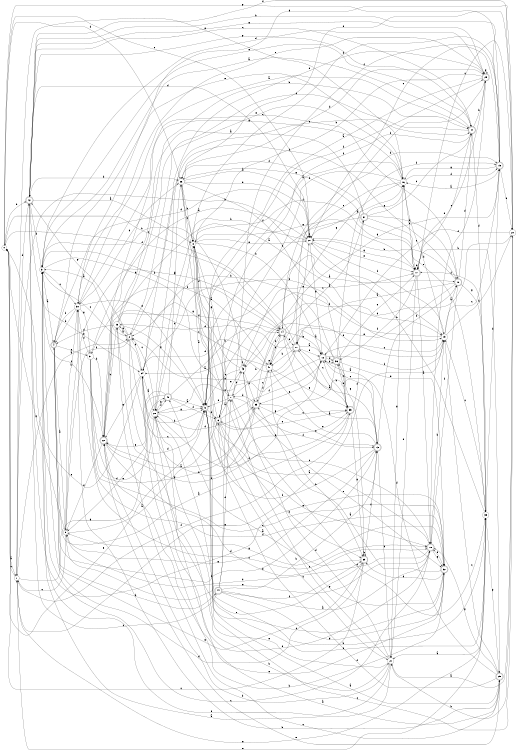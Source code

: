 digraph n36_2 {
__start0 [label="" shape="none"];

rankdir=LR;
size="8,5";

s0 [style="filled", color="black", fillcolor="white" shape="circle", label="0"];
s1 [style="filled", color="black", fillcolor="white" shape="circle", label="1"];
s2 [style="rounded,filled", color="black", fillcolor="white" shape="doublecircle", label="2"];
s3 [style="filled", color="black", fillcolor="white" shape="circle", label="3"];
s4 [style="rounded,filled", color="black", fillcolor="white" shape="doublecircle", label="4"];
s5 [style="filled", color="black", fillcolor="white" shape="circle", label="5"];
s6 [style="rounded,filled", color="black", fillcolor="white" shape="doublecircle", label="6"];
s7 [style="filled", color="black", fillcolor="white" shape="circle", label="7"];
s8 [style="filled", color="black", fillcolor="white" shape="circle", label="8"];
s9 [style="rounded,filled", color="black", fillcolor="white" shape="doublecircle", label="9"];
s10 [style="rounded,filled", color="black", fillcolor="white" shape="doublecircle", label="10"];
s11 [style="rounded,filled", color="black", fillcolor="white" shape="doublecircle", label="11"];
s12 [style="rounded,filled", color="black", fillcolor="white" shape="doublecircle", label="12"];
s13 [style="rounded,filled", color="black", fillcolor="white" shape="doublecircle", label="13"];
s14 [style="rounded,filled", color="black", fillcolor="white" shape="doublecircle", label="14"];
s15 [style="rounded,filled", color="black", fillcolor="white" shape="doublecircle", label="15"];
s16 [style="filled", color="black", fillcolor="white" shape="circle", label="16"];
s17 [style="rounded,filled", color="black", fillcolor="white" shape="doublecircle", label="17"];
s18 [style="rounded,filled", color="black", fillcolor="white" shape="doublecircle", label="18"];
s19 [style="filled", color="black", fillcolor="white" shape="circle", label="19"];
s20 [style="filled", color="black", fillcolor="white" shape="circle", label="20"];
s21 [style="filled", color="black", fillcolor="white" shape="circle", label="21"];
s22 [style="rounded,filled", color="black", fillcolor="white" shape="doublecircle", label="22"];
s23 [style="filled", color="black", fillcolor="white" shape="circle", label="23"];
s24 [style="rounded,filled", color="black", fillcolor="white" shape="doublecircle", label="24"];
s25 [style="rounded,filled", color="black", fillcolor="white" shape="doublecircle", label="25"];
s26 [style="filled", color="black", fillcolor="white" shape="circle", label="26"];
s27 [style="filled", color="black", fillcolor="white" shape="circle", label="27"];
s28 [style="filled", color="black", fillcolor="white" shape="circle", label="28"];
s29 [style="rounded,filled", color="black", fillcolor="white" shape="doublecircle", label="29"];
s30 [style="filled", color="black", fillcolor="white" shape="circle", label="30"];
s31 [style="filled", color="black", fillcolor="white" shape="circle", label="31"];
s32 [style="rounded,filled", color="black", fillcolor="white" shape="doublecircle", label="32"];
s33 [style="rounded,filled", color="black", fillcolor="white" shape="doublecircle", label="33"];
s34 [style="filled", color="black", fillcolor="white" shape="circle", label="34"];
s35 [style="rounded,filled", color="black", fillcolor="white" shape="doublecircle", label="35"];
s36 [style="rounded,filled", color="black", fillcolor="white" shape="doublecircle", label="36"];
s37 [style="rounded,filled", color="black", fillcolor="white" shape="doublecircle", label="37"];
s38 [style="filled", color="black", fillcolor="white" shape="circle", label="38"];
s39 [style="rounded,filled", color="black", fillcolor="white" shape="doublecircle", label="39"];
s40 [style="rounded,filled", color="black", fillcolor="white" shape="doublecircle", label="40"];
s41 [style="filled", color="black", fillcolor="white" shape="circle", label="41"];
s42 [style="rounded,filled", color="black", fillcolor="white" shape="doublecircle", label="42"];
s43 [style="filled", color="black", fillcolor="white" shape="circle", label="43"];
s44 [style="rounded,filled", color="black", fillcolor="white" shape="doublecircle", label="44"];
s0 -> s1 [label="a"];
s0 -> s42 [label="b"];
s0 -> s27 [label="c"];
s0 -> s26 [label="d"];
s0 -> s9 [label="e"];
s0 -> s14 [label="f"];
s0 -> s15 [label="g"];
s1 -> s2 [label="a"];
s1 -> s19 [label="b"];
s1 -> s0 [label="c"];
s1 -> s42 [label="d"];
s1 -> s38 [label="e"];
s1 -> s35 [label="f"];
s1 -> s40 [label="g"];
s2 -> s3 [label="a"];
s2 -> s34 [label="b"];
s2 -> s9 [label="c"];
s2 -> s9 [label="d"];
s2 -> s23 [label="e"];
s2 -> s10 [label="f"];
s2 -> s42 [label="g"];
s3 -> s4 [label="a"];
s3 -> s41 [label="b"];
s3 -> s30 [label="c"];
s3 -> s25 [label="d"];
s3 -> s24 [label="e"];
s3 -> s22 [label="f"];
s3 -> s7 [label="g"];
s4 -> s5 [label="a"];
s4 -> s44 [label="b"];
s4 -> s31 [label="c"];
s4 -> s27 [label="d"];
s4 -> s16 [label="e"];
s4 -> s13 [label="f"];
s4 -> s39 [label="g"];
s5 -> s6 [label="a"];
s5 -> s30 [label="b"];
s5 -> s1 [label="c"];
s5 -> s14 [label="d"];
s5 -> s18 [label="e"];
s5 -> s2 [label="f"];
s5 -> s0 [label="g"];
s6 -> s7 [label="a"];
s6 -> s39 [label="b"];
s6 -> s21 [label="c"];
s6 -> s26 [label="d"];
s6 -> s35 [label="e"];
s6 -> s12 [label="f"];
s6 -> s32 [label="g"];
s7 -> s8 [label="a"];
s7 -> s14 [label="b"];
s7 -> s43 [label="c"];
s7 -> s38 [label="d"];
s7 -> s9 [label="e"];
s7 -> s13 [label="f"];
s7 -> s8 [label="g"];
s8 -> s9 [label="a"];
s8 -> s12 [label="b"];
s8 -> s18 [label="c"];
s8 -> s28 [label="d"];
s8 -> s27 [label="e"];
s8 -> s17 [label="f"];
s8 -> s17 [label="g"];
s9 -> s10 [label="a"];
s9 -> s38 [label="b"];
s9 -> s20 [label="c"];
s9 -> s6 [label="d"];
s9 -> s38 [label="e"];
s9 -> s25 [label="f"];
s9 -> s35 [label="g"];
s10 -> s11 [label="a"];
s10 -> s27 [label="b"];
s10 -> s30 [label="c"];
s10 -> s24 [label="d"];
s10 -> s41 [label="e"];
s10 -> s18 [label="f"];
s10 -> s38 [label="g"];
s11 -> s12 [label="a"];
s11 -> s41 [label="b"];
s11 -> s0 [label="c"];
s11 -> s23 [label="d"];
s11 -> s27 [label="e"];
s11 -> s12 [label="f"];
s11 -> s28 [label="g"];
s12 -> s13 [label="a"];
s12 -> s36 [label="b"];
s12 -> s19 [label="c"];
s12 -> s36 [label="d"];
s12 -> s33 [label="e"];
s12 -> s19 [label="f"];
s12 -> s2 [label="g"];
s13 -> s14 [label="a"];
s13 -> s10 [label="b"];
s13 -> s12 [label="c"];
s13 -> s21 [label="d"];
s13 -> s41 [label="e"];
s13 -> s8 [label="f"];
s13 -> s5 [label="g"];
s14 -> s13 [label="a"];
s14 -> s15 [label="b"];
s14 -> s37 [label="c"];
s14 -> s41 [label="d"];
s14 -> s11 [label="e"];
s14 -> s31 [label="f"];
s14 -> s12 [label="g"];
s15 -> s16 [label="a"];
s15 -> s42 [label="b"];
s15 -> s27 [label="c"];
s15 -> s8 [label="d"];
s15 -> s20 [label="e"];
s15 -> s7 [label="f"];
s15 -> s16 [label="g"];
s16 -> s9 [label="a"];
s16 -> s17 [label="b"];
s16 -> s14 [label="c"];
s16 -> s15 [label="d"];
s16 -> s1 [label="e"];
s16 -> s6 [label="f"];
s16 -> s41 [label="g"];
s17 -> s18 [label="a"];
s17 -> s29 [label="b"];
s17 -> s20 [label="c"];
s17 -> s17 [label="d"];
s17 -> s21 [label="e"];
s17 -> s36 [label="f"];
s17 -> s27 [label="g"];
s18 -> s8 [label="a"];
s18 -> s19 [label="b"];
s18 -> s3 [label="c"];
s18 -> s5 [label="d"];
s18 -> s34 [label="e"];
s18 -> s25 [label="f"];
s18 -> s32 [label="g"];
s19 -> s10 [label="a"];
s19 -> s20 [label="b"];
s19 -> s15 [label="c"];
s19 -> s16 [label="d"];
s19 -> s43 [label="e"];
s19 -> s6 [label="f"];
s19 -> s1 [label="g"];
s20 -> s21 [label="a"];
s20 -> s21 [label="b"];
s20 -> s12 [label="c"];
s20 -> s43 [label="d"];
s20 -> s26 [label="e"];
s20 -> s42 [label="f"];
s20 -> s30 [label="g"];
s21 -> s3 [label="a"];
s21 -> s22 [label="b"];
s21 -> s7 [label="c"];
s21 -> s43 [label="d"];
s21 -> s28 [label="e"];
s21 -> s3 [label="f"];
s21 -> s16 [label="g"];
s22 -> s19 [label="a"];
s22 -> s23 [label="b"];
s22 -> s11 [label="c"];
s22 -> s12 [label="d"];
s22 -> s18 [label="e"];
s22 -> s5 [label="f"];
s22 -> s16 [label="g"];
s23 -> s2 [label="a"];
s23 -> s24 [label="b"];
s23 -> s29 [label="c"];
s23 -> s4 [label="d"];
s23 -> s16 [label="e"];
s23 -> s14 [label="f"];
s23 -> s9 [label="g"];
s24 -> s3 [label="a"];
s24 -> s25 [label="b"];
s24 -> s2 [label="c"];
s24 -> s38 [label="d"];
s24 -> s17 [label="e"];
s24 -> s6 [label="f"];
s24 -> s42 [label="g"];
s25 -> s9 [label="a"];
s25 -> s8 [label="b"];
s25 -> s17 [label="c"];
s25 -> s26 [label="d"];
s25 -> s30 [label="e"];
s25 -> s11 [label="f"];
s25 -> s25 [label="g"];
s26 -> s27 [label="a"];
s26 -> s8 [label="b"];
s26 -> s8 [label="c"];
s26 -> s27 [label="d"];
s26 -> s18 [label="e"];
s26 -> s35 [label="f"];
s26 -> s17 [label="g"];
s27 -> s16 [label="a"];
s27 -> s28 [label="b"];
s27 -> s27 [label="c"];
s27 -> s42 [label="d"];
s27 -> s17 [label="e"];
s27 -> s19 [label="f"];
s27 -> s12 [label="g"];
s28 -> s29 [label="a"];
s28 -> s21 [label="b"];
s28 -> s2 [label="c"];
s28 -> s33 [label="d"];
s28 -> s24 [label="e"];
s28 -> s40 [label="f"];
s28 -> s9 [label="g"];
s29 -> s9 [label="a"];
s29 -> s30 [label="b"];
s29 -> s19 [label="c"];
s29 -> s11 [label="d"];
s29 -> s22 [label="e"];
s29 -> s6 [label="f"];
s29 -> s18 [label="g"];
s30 -> s24 [label="a"];
s30 -> s4 [label="b"];
s30 -> s18 [label="c"];
s30 -> s26 [label="d"];
s30 -> s9 [label="e"];
s30 -> s4 [label="f"];
s30 -> s31 [label="g"];
s31 -> s27 [label="a"];
s31 -> s22 [label="b"];
s31 -> s32 [label="c"];
s31 -> s30 [label="d"];
s31 -> s28 [label="e"];
s31 -> s32 [label="f"];
s31 -> s33 [label="g"];
s32 -> s33 [label="a"];
s32 -> s34 [label="b"];
s32 -> s28 [label="c"];
s32 -> s39 [label="d"];
s32 -> s22 [label="e"];
s32 -> s18 [label="f"];
s32 -> s5 [label="g"];
s33 -> s22 [label="a"];
s33 -> s34 [label="b"];
s33 -> s35 [label="c"];
s33 -> s7 [label="d"];
s33 -> s13 [label="e"];
s33 -> s41 [label="f"];
s33 -> s15 [label="g"];
s34 -> s28 [label="a"];
s34 -> s9 [label="b"];
s34 -> s3 [label="c"];
s34 -> s25 [label="d"];
s34 -> s0 [label="e"];
s34 -> s19 [label="f"];
s34 -> s22 [label="g"];
s35 -> s4 [label="a"];
s35 -> s12 [label="b"];
s35 -> s11 [label="c"];
s35 -> s28 [label="d"];
s35 -> s36 [label="e"];
s35 -> s37 [label="f"];
s35 -> s39 [label="g"];
s36 -> s11 [label="a"];
s36 -> s2 [label="b"];
s36 -> s35 [label="c"];
s36 -> s32 [label="d"];
s36 -> s17 [label="e"];
s36 -> s15 [label="f"];
s36 -> s6 [label="g"];
s37 -> s22 [label="a"];
s37 -> s10 [label="b"];
s37 -> s24 [label="c"];
s37 -> s9 [label="d"];
s37 -> s38 [label="e"];
s37 -> s26 [label="f"];
s37 -> s16 [label="g"];
s38 -> s21 [label="a"];
s38 -> s27 [label="b"];
s38 -> s19 [label="c"];
s38 -> s15 [label="d"];
s38 -> s1 [label="e"];
s38 -> s17 [label="f"];
s38 -> s29 [label="g"];
s39 -> s40 [label="a"];
s39 -> s39 [label="b"];
s39 -> s0 [label="c"];
s39 -> s3 [label="d"];
s39 -> s23 [label="e"];
s39 -> s13 [label="f"];
s39 -> s36 [label="g"];
s40 -> s9 [label="a"];
s40 -> s14 [label="b"];
s40 -> s26 [label="c"];
s40 -> s5 [label="d"];
s40 -> s22 [label="e"];
s40 -> s6 [label="f"];
s40 -> s28 [label="g"];
s41 -> s34 [label="a"];
s41 -> s39 [label="b"];
s41 -> s33 [label="c"];
s41 -> s34 [label="d"];
s41 -> s41 [label="e"];
s41 -> s14 [label="f"];
s41 -> s35 [label="g"];
s42 -> s8 [label="a"];
s42 -> s26 [label="b"];
s42 -> s24 [label="c"];
s42 -> s32 [label="d"];
s42 -> s34 [label="e"];
s42 -> s3 [label="f"];
s42 -> s25 [label="g"];
s43 -> s17 [label="a"];
s43 -> s3 [label="b"];
s43 -> s9 [label="c"];
s43 -> s33 [label="d"];
s43 -> s32 [label="e"];
s43 -> s43 [label="f"];
s43 -> s34 [label="g"];
s44 -> s18 [label="a"];
s44 -> s13 [label="b"];
s44 -> s42 [label="c"];
s44 -> s7 [label="d"];
s44 -> s43 [label="e"];
s44 -> s39 [label="f"];
s44 -> s32 [label="g"];

}